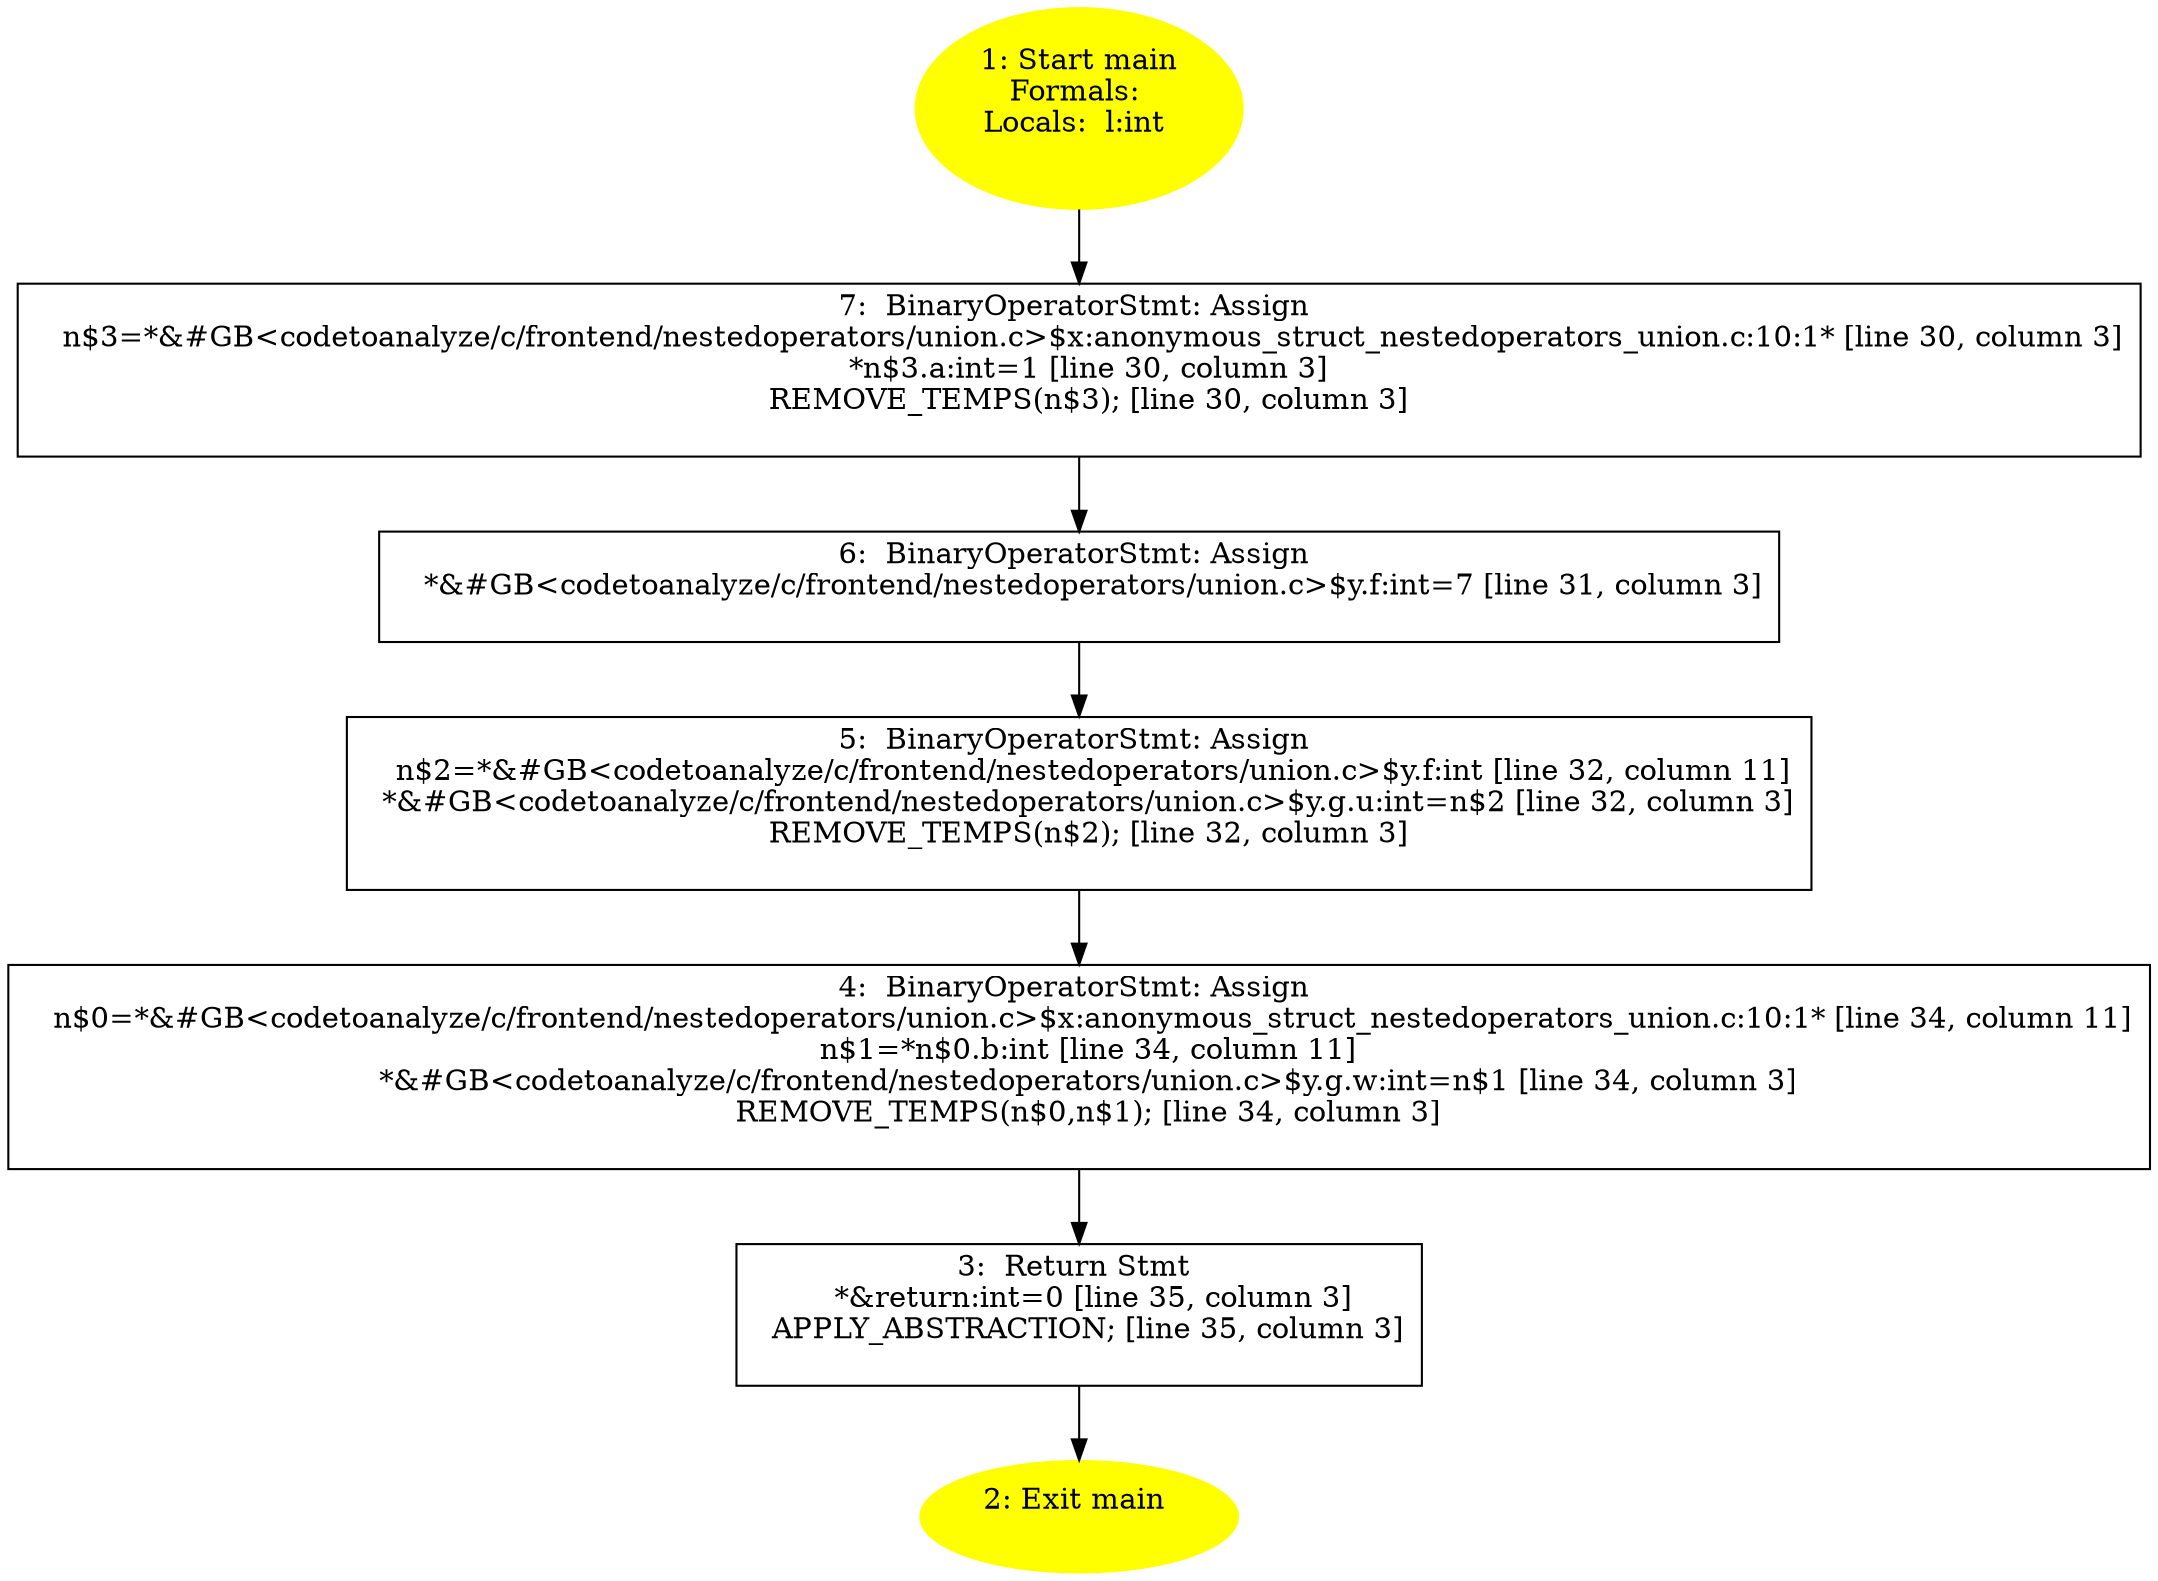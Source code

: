 /* @generated */
digraph cfg {
"main.fad58de7366495db4650cfefac2fcd61_1" [label="1: Start main\nFormals: \nLocals:  l:int \n  " color=yellow style=filled]
	

	 "main.fad58de7366495db4650cfefac2fcd61_1" -> "main.fad58de7366495db4650cfefac2fcd61_7" ;
"main.fad58de7366495db4650cfefac2fcd61_2" [label="2: Exit main \n  " color=yellow style=filled]
	

"main.fad58de7366495db4650cfefac2fcd61_3" [label="3:  Return Stmt \n   *&return:int=0 [line 35, column 3]\n  APPLY_ABSTRACTION; [line 35, column 3]\n " shape="box"]
	

	 "main.fad58de7366495db4650cfefac2fcd61_3" -> "main.fad58de7366495db4650cfefac2fcd61_2" ;
"main.fad58de7366495db4650cfefac2fcd61_4" [label="4:  BinaryOperatorStmt: Assign \n   n$0=*&#GB<codetoanalyze/c/frontend/nestedoperators/union.c>$x:anonymous_struct_nestedoperators_union.c:10:1* [line 34, column 11]\n  n$1=*n$0.b:int [line 34, column 11]\n  *&#GB<codetoanalyze/c/frontend/nestedoperators/union.c>$y.g.w:int=n$1 [line 34, column 3]\n  REMOVE_TEMPS(n$0,n$1); [line 34, column 3]\n " shape="box"]
	

	 "main.fad58de7366495db4650cfefac2fcd61_4" -> "main.fad58de7366495db4650cfefac2fcd61_3" ;
"main.fad58de7366495db4650cfefac2fcd61_5" [label="5:  BinaryOperatorStmt: Assign \n   n$2=*&#GB<codetoanalyze/c/frontend/nestedoperators/union.c>$y.f:int [line 32, column 11]\n  *&#GB<codetoanalyze/c/frontend/nestedoperators/union.c>$y.g.u:int=n$2 [line 32, column 3]\n  REMOVE_TEMPS(n$2); [line 32, column 3]\n " shape="box"]
	

	 "main.fad58de7366495db4650cfefac2fcd61_5" -> "main.fad58de7366495db4650cfefac2fcd61_4" ;
"main.fad58de7366495db4650cfefac2fcd61_6" [label="6:  BinaryOperatorStmt: Assign \n   *&#GB<codetoanalyze/c/frontend/nestedoperators/union.c>$y.f:int=7 [line 31, column 3]\n " shape="box"]
	

	 "main.fad58de7366495db4650cfefac2fcd61_6" -> "main.fad58de7366495db4650cfefac2fcd61_5" ;
"main.fad58de7366495db4650cfefac2fcd61_7" [label="7:  BinaryOperatorStmt: Assign \n   n$3=*&#GB<codetoanalyze/c/frontend/nestedoperators/union.c>$x:anonymous_struct_nestedoperators_union.c:10:1* [line 30, column 3]\n  *n$3.a:int=1 [line 30, column 3]\n  REMOVE_TEMPS(n$3); [line 30, column 3]\n " shape="box"]
	

	 "main.fad58de7366495db4650cfefac2fcd61_7" -> "main.fad58de7366495db4650cfefac2fcd61_6" ;
}

